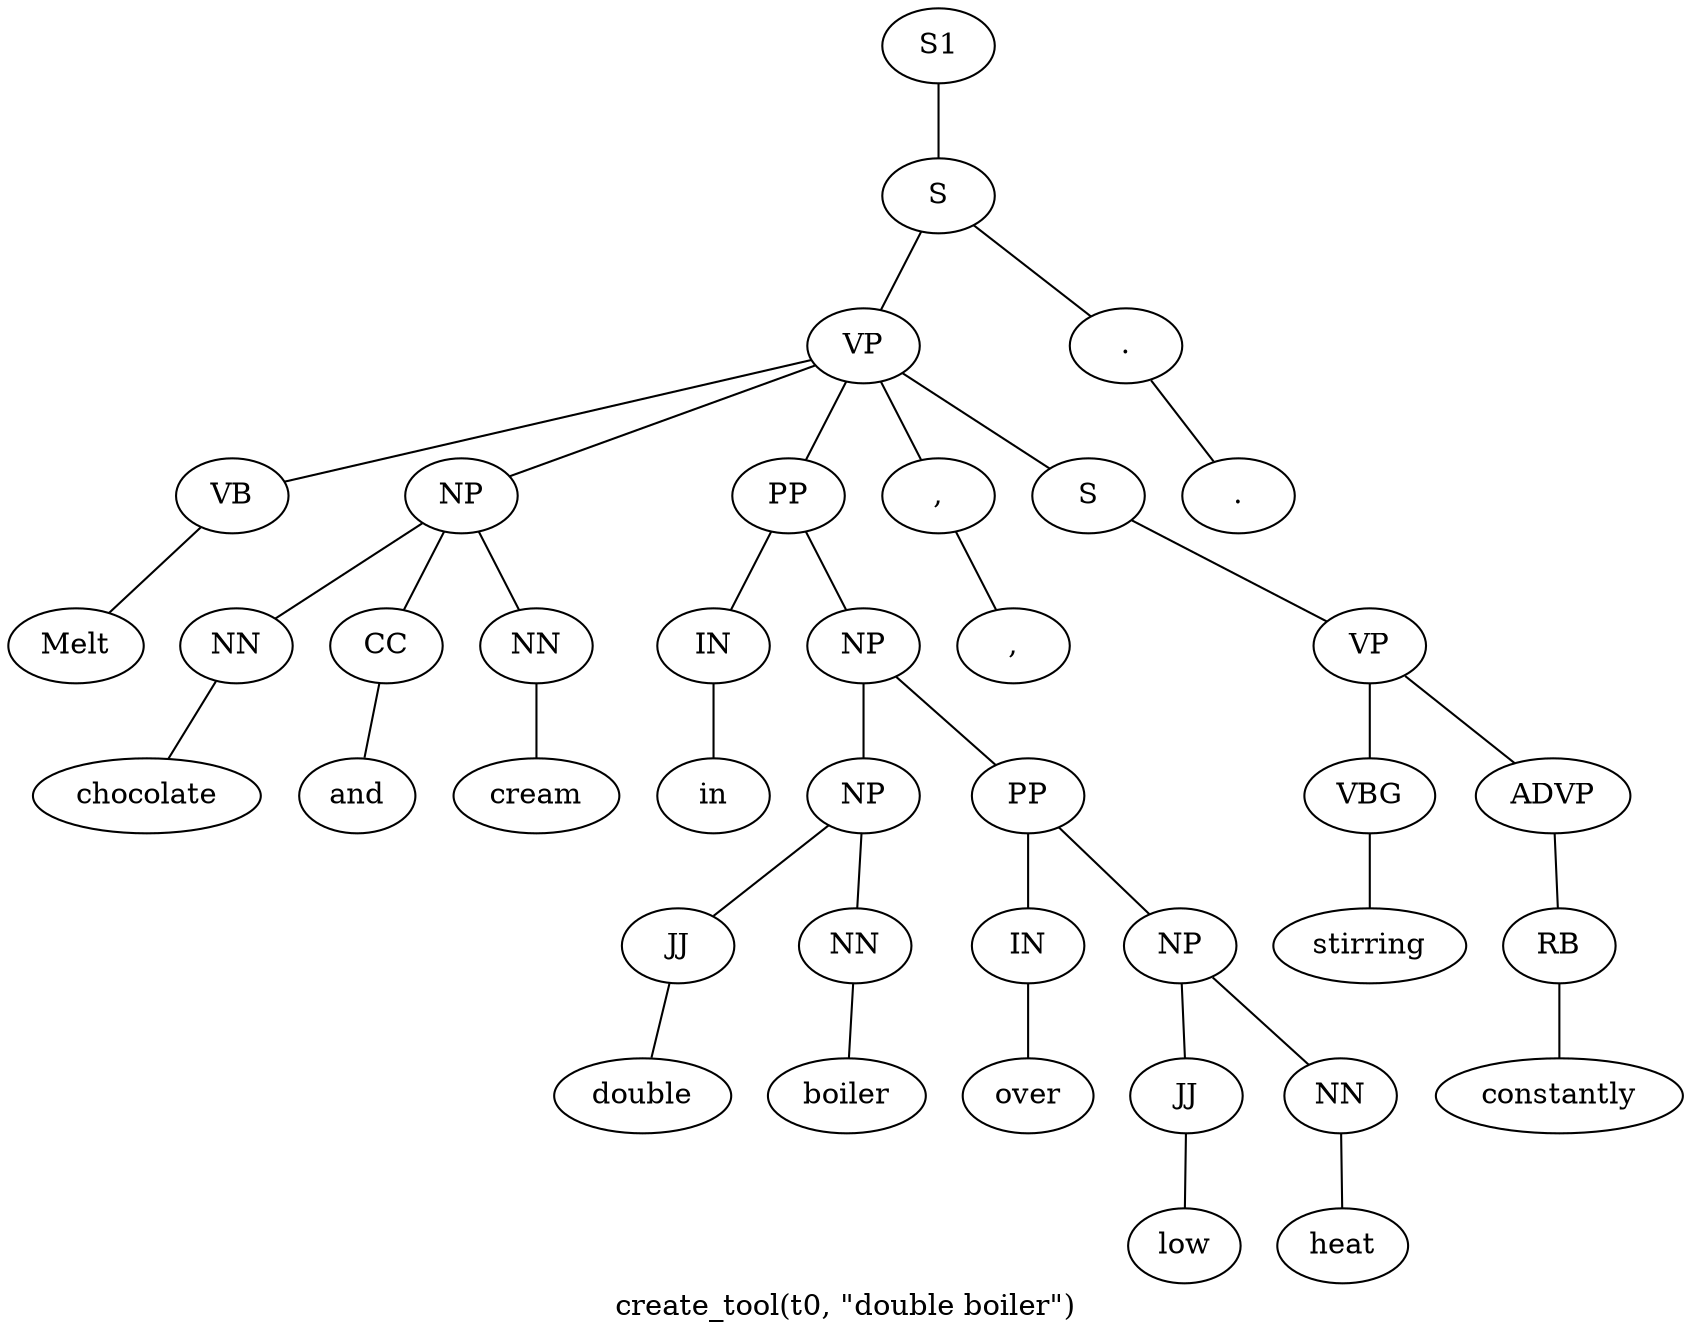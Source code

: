 graph SyntaxGraph {
	label = "create_tool(t0, \"double boiler\")";
	Node0 [label="S1"];
	Node1 [label="S"];
	Node2 [label="VP"];
	Node3 [label="VB"];
	Node4 [label="Melt"];
	Node5 [label="NP"];
	Node6 [label="NN"];
	Node7 [label="chocolate"];
	Node8 [label="CC"];
	Node9 [label="and"];
	Node10 [label="NN"];
	Node11 [label="cream"];
	Node12 [label="PP"];
	Node13 [label="IN"];
	Node14 [label="in"];
	Node15 [label="NP"];
	Node16 [label="NP"];
	Node17 [label="JJ"];
	Node18 [label="double"];
	Node19 [label="NN"];
	Node20 [label="boiler"];
	Node21 [label="PP"];
	Node22 [label="IN"];
	Node23 [label="over"];
	Node24 [label="NP"];
	Node25 [label="JJ"];
	Node26 [label="low"];
	Node27 [label="NN"];
	Node28 [label="heat"];
	Node29 [label=","];
	Node30 [label=","];
	Node31 [label="S"];
	Node32 [label="VP"];
	Node33 [label="VBG"];
	Node34 [label="stirring"];
	Node35 [label="ADVP"];
	Node36 [label="RB"];
	Node37 [label="constantly"];
	Node38 [label="."];
	Node39 [label="."];

	Node0 -- Node1;
	Node1 -- Node2;
	Node1 -- Node38;
	Node2 -- Node3;
	Node2 -- Node5;
	Node2 -- Node12;
	Node2 -- Node29;
	Node2 -- Node31;
	Node3 -- Node4;
	Node5 -- Node6;
	Node5 -- Node8;
	Node5 -- Node10;
	Node6 -- Node7;
	Node8 -- Node9;
	Node10 -- Node11;
	Node12 -- Node13;
	Node12 -- Node15;
	Node13 -- Node14;
	Node15 -- Node16;
	Node15 -- Node21;
	Node16 -- Node17;
	Node16 -- Node19;
	Node17 -- Node18;
	Node19 -- Node20;
	Node21 -- Node22;
	Node21 -- Node24;
	Node22 -- Node23;
	Node24 -- Node25;
	Node24 -- Node27;
	Node25 -- Node26;
	Node27 -- Node28;
	Node29 -- Node30;
	Node31 -- Node32;
	Node32 -- Node33;
	Node32 -- Node35;
	Node33 -- Node34;
	Node35 -- Node36;
	Node36 -- Node37;
	Node38 -- Node39;
}